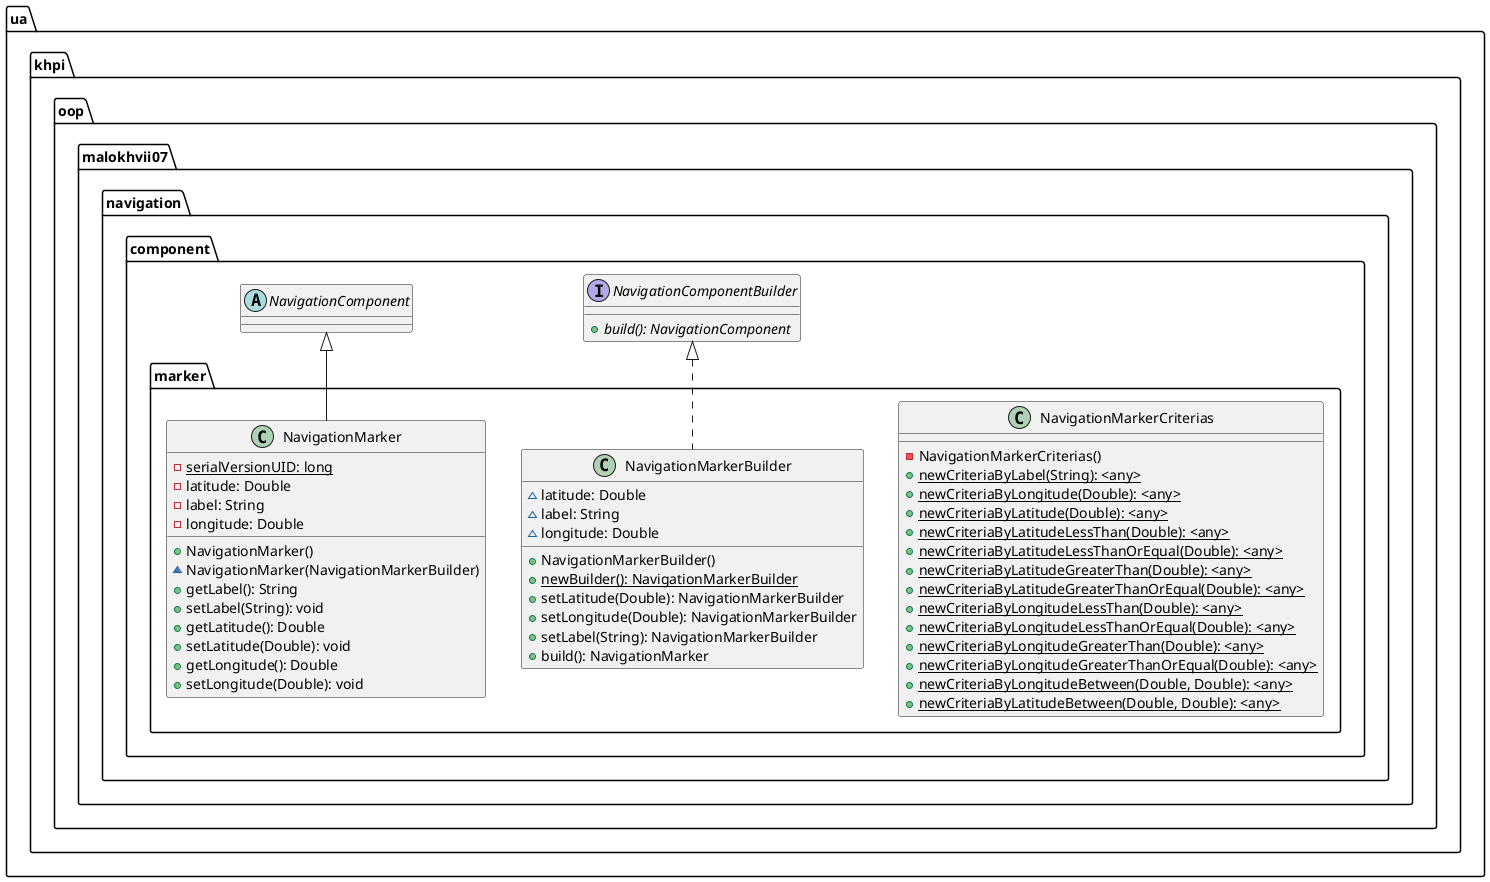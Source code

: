 @startuml

    namespace ua.khpi.oop.malokhvii07.navigation.component.marker {

        class NavigationMarkerCriterias {
            -NavigationMarkerCriterias()
            {static} +newCriteriaByLabel(String): <any>
            {static} +newCriteriaByLongitude(Double): <any>
            {static} +newCriteriaByLatitude(Double): <any>
            {static} +newCriteriaByLatitudeLessThan(Double): <any>
            {static} +newCriteriaByLatitudeLessThanOrEqual(Double): <any>
            {static} +newCriteriaByLatitudeGreaterThan(Double): <any>
            {static} +newCriteriaByLatitudeGreaterThanOrEqual(Double): <any>
            {static} +newCriteriaByLongitudeLessThan(Double): <any>
            {static} +newCriteriaByLongitudeLessThanOrEqual(Double): <any>
            {static} +newCriteriaByLongitudeGreaterThan(Double): <any>
            {static} +newCriteriaByLongitudeGreaterThanOrEqual(Double): <any>
            {static} +newCriteriaByLongitudeBetween(Double, Double): <any>
            {static} +newCriteriaByLatitudeBetween(Double, Double): <any>
        }

        class NavigationMarkerBuilder {
            ~latitude: Double
            ~label: String
            ~longitude: Double
            +NavigationMarkerBuilder()
            {static} +newBuilder(): NavigationMarkerBuilder
            +setLatitude(Double): NavigationMarkerBuilder
            +setLongitude(Double): NavigationMarkerBuilder
            +setLabel(String): NavigationMarkerBuilder
            +build(): NavigationMarker
        }

        class NavigationMarker {
            {static} -serialVersionUID: long
            -latitude: Double
            -label: String
            -longitude: Double
            +NavigationMarker()
            ~NavigationMarker(NavigationMarkerBuilder)
            +getLabel(): String
            +setLabel(String): void
            +getLatitude(): Double
            +setLatitude(Double): void
            +getLongitude(): Double
            +setLongitude(Double): void
        }

        interface ua.khpi.oop.malokhvii07.navigation.component.NavigationComponentBuilder {
            {abstract} +build(): NavigationComponent
        }
        ua.khpi.oop.malokhvii07.navigation.component.NavigationComponentBuilder <|.. NavigationMarkerBuilder

        abstract class ua.khpi.oop.malokhvii07.navigation.component.NavigationComponent
        ua.khpi.oop.malokhvii07.navigation.component.NavigationComponent <|-- NavigationMarker

    }

@enduml
